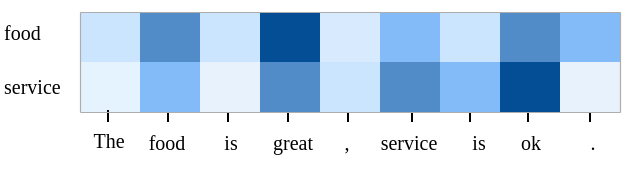 <mxfile version="23.1.4" type="github">
  <diagram name="第 1 页" id="QFo4rpMajQ0m4gN3oKNT">
    <mxGraphModel dx="478" dy="318" grid="1" gridSize="10" guides="1" tooltips="1" connect="1" arrows="1" fold="1" page="1" pageScale="1" pageWidth="827" pageHeight="1169" math="0" shadow="0">
      <root>
        <mxCell id="0" />
        <mxCell id="1" parent="0" />
        <mxCell id="Tfmw1DpFzd8yZ36O808D-23" value="service" style="text;html=1;align=left;verticalAlign=middle;resizable=0;points=[];autosize=1;strokeColor=none;fillColor=none;fontSize=10;fontFamily=Times New Roman;" vertex="1" parent="1">
          <mxGeometry x="187" y="275" width="50" height="30" as="geometry" />
        </mxCell>
        <mxCell id="Tfmw1DpFzd8yZ36O808D-25" value="food" style="text;html=1;align=left;verticalAlign=middle;resizable=0;points=[];autosize=1;strokeColor=none;fillColor=none;fontSize=10;fontFamily=Times New Roman;" vertex="1" parent="1">
          <mxGeometry x="187" y="247.5" width="40" height="30" as="geometry" />
        </mxCell>
        <mxCell id="Tfmw1DpFzd8yZ36O808D-36" value="" style="whiteSpace=wrap;html=1;strokeColor=none;fillColor=#e5f3ff;fontSize=10;fontFamily=Times New Roman;" vertex="1" parent="1">
          <mxGeometry x="227" y="278" width="30" height="25" as="geometry" />
        </mxCell>
        <mxCell id="Tfmw1DpFzd8yZ36O808D-37" value="" style="whiteSpace=wrap;html=1;fillColor=#82BBF8;strokeColor=none;fontSize=10;fontFamily=Times New Roman;" vertex="1" parent="1">
          <mxGeometry x="257" y="278" width="30" height="25" as="geometry" />
        </mxCell>
        <mxCell id="Tfmw1DpFzd8yZ36O808D-38" value="" style="whiteSpace=wrap;html=1;strokeColor=none;fillColor=#E7F2FD;fontSize=10;fontFamily=Times New Roman;" vertex="1" parent="1">
          <mxGeometry x="287" y="278" width="30" height="25" as="geometry" />
        </mxCell>
        <mxCell id="Tfmw1DpFzd8yZ36O808D-39" value="" style="whiteSpace=wrap;html=1;fillColor=#518CC9;strokeColor=none;fontSize=10;fontFamily=Times New Roman;" vertex="1" parent="1">
          <mxGeometry x="317" y="278" width="30" height="25" as="geometry" />
        </mxCell>
        <mxCell id="Tfmw1DpFzd8yZ36O808D-40" value="" style="whiteSpace=wrap;html=1;strokeColor=none;fillColor=#CCE5FF;fontSize=10;fontFamily=Times New Roman;" vertex="1" parent="1">
          <mxGeometry x="347" y="278" width="30" height="25" as="geometry" />
        </mxCell>
        <mxCell id="Tfmw1DpFzd8yZ36O808D-41" value="" style="whiteSpace=wrap;html=1;fillColor=#518CC9;strokeColor=none;fontSize=10;fontFamily=Times New Roman;" vertex="1" parent="1">
          <mxGeometry x="377" y="278" width="30" height="25" as="geometry" />
        </mxCell>
        <mxCell id="Tfmw1DpFzd8yZ36O808D-42" value="" style="whiteSpace=wrap;html=1;strokeColor=none;fillColor=#82BBF8;fontSize=10;fontFamily=Times New Roman;" vertex="1" parent="1">
          <mxGeometry x="407" y="278" width="30" height="25" as="geometry" />
        </mxCell>
        <mxCell id="Tfmw1DpFzd8yZ36O808D-43" value="" style="whiteSpace=wrap;html=1;fillColor=#044E96;strokeColor=none;fontSize=10;fontFamily=Times New Roman;" vertex="1" parent="1">
          <mxGeometry x="437" y="278" width="30" height="25" as="geometry" />
        </mxCell>
        <mxCell id="Tfmw1DpFzd8yZ36O808D-44" value="" style="whiteSpace=wrap;html=1;strokeColor=none;fillColor=#E7F2FD;fontSize=10;fontFamily=Times New Roman;" vertex="1" parent="1">
          <mxGeometry x="467" y="278" width="30" height="25" as="geometry" />
        </mxCell>
        <mxCell id="Tfmw1DpFzd8yZ36O808D-46" value="&lt;font style=&quot;font-size: 10px;&quot;&gt;food&lt;/font&gt;" style="text;html=1;align=center;verticalAlign=middle;resizable=0;points=[];autosize=1;strokeColor=none;fillColor=none;fontSize=10;fontFamily=Times New Roman;" vertex="1" parent="1">
          <mxGeometry x="250" y="303" width="40" height="30" as="geometry" />
        </mxCell>
        <mxCell id="Tfmw1DpFzd8yZ36O808D-47" value="&lt;font style=&quot;font-size: 10px;&quot;&gt;is&lt;/font&gt;" style="text;html=1;align=center;verticalAlign=middle;resizable=0;points=[];autosize=1;strokeColor=none;fillColor=none;fontSize=10;fontFamily=Times New Roman;" vertex="1" parent="1">
          <mxGeometry x="287" y="303" width="30" height="30" as="geometry" />
        </mxCell>
        <mxCell id="Tfmw1DpFzd8yZ36O808D-48" value="&lt;font style=&quot;font-size: 10px;&quot;&gt;great&lt;/font&gt;" style="text;html=1;align=center;verticalAlign=middle;resizable=0;points=[];autosize=1;strokeColor=none;fillColor=none;fontSize=10;fontFamily=Times New Roman;" vertex="1" parent="1">
          <mxGeometry x="313" y="303" width="40" height="30" as="geometry" />
        </mxCell>
        <mxCell id="Tfmw1DpFzd8yZ36O808D-49" value="&lt;font style=&quot;font-size: 10px;&quot;&gt;,&lt;/font&gt;" style="text;html=1;align=center;verticalAlign=middle;resizable=0;points=[];autosize=1;strokeColor=none;fillColor=none;fontSize=10;fontFamily=Times New Roman;" vertex="1" parent="1">
          <mxGeometry x="345" y="303" width="30" height="30" as="geometry" />
        </mxCell>
        <mxCell id="Tfmw1DpFzd8yZ36O808D-50" value="&lt;font style=&quot;font-size: 10px;&quot;&gt;service&lt;/font&gt;" style="text;html=1;align=center;verticalAlign=middle;resizable=0;points=[];autosize=1;strokeColor=none;fillColor=none;fontSize=10;fontFamily=Times New Roman;" vertex="1" parent="1">
          <mxGeometry x="366" y="303" width="50" height="30" as="geometry" />
        </mxCell>
        <mxCell id="Tfmw1DpFzd8yZ36O808D-51" value="&lt;span style=&quot;font-size: 10px;&quot;&gt;is&lt;/span&gt;" style="text;html=1;align=center;verticalAlign=middle;resizable=0;points=[];autosize=1;strokeColor=none;fillColor=none;fontSize=10;fontFamily=Times New Roman;" vertex="1" parent="1">
          <mxGeometry x="411" y="303" width="30" height="30" as="geometry" />
        </mxCell>
        <mxCell id="Tfmw1DpFzd8yZ36O808D-52" value="&lt;span style=&quot;font-size: 10px;&quot;&gt;ok&lt;/span&gt;" style="text;html=1;align=center;verticalAlign=middle;resizable=0;points=[];autosize=1;strokeColor=none;fillColor=none;fontSize=10;fontFamily=Times New Roman;" vertex="1" parent="1">
          <mxGeometry x="437" y="303" width="30" height="30" as="geometry" />
        </mxCell>
        <mxCell id="Tfmw1DpFzd8yZ36O808D-53" value="&lt;span style=&quot;font-size: 10px;&quot;&gt;.&lt;/span&gt;" style="text;html=1;align=center;verticalAlign=middle;resizable=0;points=[];autosize=1;strokeColor=none;fillColor=none;fontSize=10;fontFamily=Times New Roman;fontStyle=0" vertex="1" parent="1">
          <mxGeometry x="468" y="303" width="30" height="30" as="geometry" />
        </mxCell>
        <mxCell id="Tfmw1DpFzd8yZ36O808D-55" value="" style="endArrow=none;html=1;rounded=0;fontFamily=Times New Roman;fontSize=11;strokeColor=none;" edge="1" parent="1" source="Tfmw1DpFzd8yZ36O808D-77">
          <mxGeometry width="50" height="50" relative="1" as="geometry">
            <mxPoint x="241" y="308" as="sourcePoint" />
            <mxPoint x="241" y="303" as="targetPoint" />
          </mxGeometry>
        </mxCell>
        <mxCell id="Tfmw1DpFzd8yZ36O808D-56" value="" style="endArrow=none;html=1;rounded=0;fontFamily=Times New Roman;fontSize=11;" edge="1" parent="1">
          <mxGeometry width="50" height="50" relative="1" as="geometry">
            <mxPoint x="271" y="308" as="sourcePoint" />
            <mxPoint x="271" y="303" as="targetPoint" />
          </mxGeometry>
        </mxCell>
        <mxCell id="Tfmw1DpFzd8yZ36O808D-57" value="" style="endArrow=none;html=1;rounded=0;fontFamily=Times New Roman;fontSize=11;" edge="1" parent="1">
          <mxGeometry width="50" height="50" relative="1" as="geometry">
            <mxPoint x="301" y="308" as="sourcePoint" />
            <mxPoint x="301" y="303" as="targetPoint" />
          </mxGeometry>
        </mxCell>
        <mxCell id="Tfmw1DpFzd8yZ36O808D-58" value="" style="endArrow=none;html=1;rounded=0;fontFamily=Times New Roman;fontSize=11;" edge="1" parent="1">
          <mxGeometry width="50" height="50" relative="1" as="geometry">
            <mxPoint x="331" y="308" as="sourcePoint" />
            <mxPoint x="331" y="303" as="targetPoint" />
          </mxGeometry>
        </mxCell>
        <mxCell id="Tfmw1DpFzd8yZ36O808D-59" value="" style="endArrow=none;html=1;rounded=0;fontFamily=Times New Roman;fontSize=11;" edge="1" parent="1">
          <mxGeometry width="50" height="50" relative="1" as="geometry">
            <mxPoint x="361" y="308" as="sourcePoint" />
            <mxPoint x="361" y="303" as="targetPoint" />
          </mxGeometry>
        </mxCell>
        <mxCell id="Tfmw1DpFzd8yZ36O808D-60" value="" style="endArrow=none;html=1;rounded=0;fontFamily=Times New Roman;fontSize=11;" edge="1" parent="1">
          <mxGeometry width="50" height="50" relative="1" as="geometry">
            <mxPoint x="393" y="308" as="sourcePoint" />
            <mxPoint x="393" y="303" as="targetPoint" />
          </mxGeometry>
        </mxCell>
        <mxCell id="Tfmw1DpFzd8yZ36O808D-61" value="" style="endArrow=none;html=1;rounded=0;fontFamily=Times New Roman;fontSize=11;" edge="1" parent="1">
          <mxGeometry width="50" height="50" relative="1" as="geometry">
            <mxPoint x="422" y="308" as="sourcePoint" />
            <mxPoint x="422" y="303" as="targetPoint" />
          </mxGeometry>
        </mxCell>
        <mxCell id="Tfmw1DpFzd8yZ36O808D-62" value="" style="endArrow=none;html=1;rounded=0;fontFamily=Times New Roman;fontSize=11;" edge="1" parent="1">
          <mxGeometry width="50" height="50" relative="1" as="geometry">
            <mxPoint x="451" y="308" as="sourcePoint" />
            <mxPoint x="451" y="303" as="targetPoint" />
          </mxGeometry>
        </mxCell>
        <mxCell id="Tfmw1DpFzd8yZ36O808D-63" value="" style="endArrow=none;html=1;rounded=0;fontFamily=Times New Roman;fontSize=11;" edge="1" parent="1">
          <mxGeometry width="50" height="50" relative="1" as="geometry">
            <mxPoint x="482" y="308" as="sourcePoint" />
            <mxPoint x="482" y="303" as="targetPoint" />
          </mxGeometry>
        </mxCell>
        <mxCell id="Tfmw1DpFzd8yZ36O808D-65" value="" style="whiteSpace=wrap;html=1;strokeColor=none;fillColor=#CCE5FF;fontSize=10;fontFamily=Times New Roman;rounded=0;" vertex="1" parent="1">
          <mxGeometry x="227" y="253" width="30" height="25" as="geometry" />
        </mxCell>
        <mxCell id="Tfmw1DpFzd8yZ36O808D-66" value="" style="whiteSpace=wrap;html=1;fillColor=#518CC9;strokeColor=none;fontSize=10;fontFamily=Times New Roman;rounded=0;" vertex="1" parent="1">
          <mxGeometry x="257" y="253" width="30" height="25" as="geometry" />
        </mxCell>
        <mxCell id="Tfmw1DpFzd8yZ36O808D-67" value="" style="whiteSpace=wrap;html=1;strokeColor=none;fillColor=#cce5ff;fontSize=10;fontFamily=Times New Roman;rounded=0;" vertex="1" parent="1">
          <mxGeometry x="287" y="253" width="30" height="25" as="geometry" />
        </mxCell>
        <mxCell id="Tfmw1DpFzd8yZ36O808D-68" value="" style="whiteSpace=wrap;html=1;fillColor=#044E96;strokeColor=none;fontSize=10;fontFamily=Times New Roman;rounded=0;" vertex="1" parent="1">
          <mxGeometry x="317" y="253" width="30" height="25" as="geometry" />
        </mxCell>
        <mxCell id="Tfmw1DpFzd8yZ36O808D-69" value="" style="whiteSpace=wrap;html=1;strokeColor=none;fillColor=#d7eafe;fontSize=10;fontFamily=Times New Roman;rounded=0;" vertex="1" parent="1">
          <mxGeometry x="347" y="253" width="30" height="25" as="geometry" />
        </mxCell>
        <mxCell id="Tfmw1DpFzd8yZ36O808D-70" value="" style="whiteSpace=wrap;html=1;fillColor=#82BBF8;strokeColor=none;fontSize=10;fontFamily=Times New Roman;rounded=0;" vertex="1" parent="1">
          <mxGeometry x="377" y="253" width="30" height="25" as="geometry" />
        </mxCell>
        <mxCell id="Tfmw1DpFzd8yZ36O808D-71" value="" style="whiteSpace=wrap;html=1;strokeColor=none;fillColor=#CCE5FF;fontSize=10;fontFamily=Times New Roman;rounded=0;" vertex="1" parent="1">
          <mxGeometry x="407" y="253" width="30" height="25" as="geometry" />
        </mxCell>
        <mxCell id="Tfmw1DpFzd8yZ36O808D-72" value="" style="whiteSpace=wrap;html=1;fillColor=#518CC9;strokeColor=none;fontSize=10;fontFamily=Times New Roman;rounded=0;" vertex="1" parent="1">
          <mxGeometry x="437" y="253" width="30" height="25" as="geometry" />
        </mxCell>
        <mxCell id="Tfmw1DpFzd8yZ36O808D-73" value="" style="whiteSpace=wrap;html=1;strokeColor=none;fillColor=#82BBF8;fontSize=10;fontFamily=Times New Roman;rounded=0;" vertex="1" parent="1">
          <mxGeometry x="467" y="253" width="30" height="25" as="geometry" />
        </mxCell>
        <mxCell id="Tfmw1DpFzd8yZ36O808D-76" value="" style="endArrow=none;html=1;rounded=0;fontFamily=Times New Roman;fontSize=11;" edge="1" parent="1" target="Tfmw1DpFzd8yZ36O808D-77">
          <mxGeometry width="50" height="50" relative="1" as="geometry">
            <mxPoint x="241" y="308" as="sourcePoint" />
            <mxPoint x="241" y="303" as="targetPoint" />
          </mxGeometry>
        </mxCell>
        <mxCell id="Tfmw1DpFzd8yZ36O808D-77" value="&lt;font style=&quot;font-size: 10px;&quot;&gt;The&lt;/font&gt;" style="text;html=1;align=center;verticalAlign=middle;resizable=0;points=[];autosize=1;strokeColor=none;fillColor=none;fontSize=10;fontFamily=Times New Roman;" vertex="1" parent="1">
          <mxGeometry x="221" y="302" width="40" height="30" as="geometry" />
        </mxCell>
        <mxCell id="Tfmw1DpFzd8yZ36O808D-98" value="" style="endArrow=none;html=1;rounded=0;exitX=0;exitY=0;exitDx=0;exitDy=0;entryX=1;entryY=0;entryDx=0;entryDy=0;strokeColor=#adadad;strokeWidth=0.6;" edge="1" parent="1" source="Tfmw1DpFzd8yZ36O808D-65" target="Tfmw1DpFzd8yZ36O808D-73">
          <mxGeometry width="50" height="50" relative="1" as="geometry">
            <mxPoint x="250" y="243" as="sourcePoint" />
            <mxPoint x="300" y="193" as="targetPoint" />
          </mxGeometry>
        </mxCell>
        <mxCell id="Tfmw1DpFzd8yZ36O808D-99" value="" style="endArrow=none;html=1;rounded=0;exitX=1;exitY=1;exitDx=0;exitDy=0;entryX=1;entryY=0;entryDx=0;entryDy=0;strokeColor=#adadad;strokeWidth=0.6;" edge="1" parent="1" source="Tfmw1DpFzd8yZ36O808D-44" target="Tfmw1DpFzd8yZ36O808D-73">
          <mxGeometry width="50" height="50" relative="1" as="geometry">
            <mxPoint x="237" y="263" as="sourcePoint" />
            <mxPoint x="507" y="263" as="targetPoint" />
          </mxGeometry>
        </mxCell>
        <mxCell id="Tfmw1DpFzd8yZ36O808D-100" value="" style="endArrow=none;html=1;rounded=0;strokeColor=#adadad;strokeWidth=0.6;exitX=1;exitY=1;exitDx=0;exitDy=0;entryX=0;entryY=1;entryDx=0;entryDy=0;" edge="1" parent="1" source="Tfmw1DpFzd8yZ36O808D-44" target="Tfmw1DpFzd8yZ36O808D-36">
          <mxGeometry width="50" height="50" relative="1" as="geometry">
            <mxPoint x="250" y="360" as="sourcePoint" />
            <mxPoint x="180" y="360" as="targetPoint" />
          </mxGeometry>
        </mxCell>
        <mxCell id="Tfmw1DpFzd8yZ36O808D-101" value="" style="endArrow=none;html=1;rounded=0;exitX=0;exitY=0;exitDx=0;exitDy=0;entryX=0;entryY=1;entryDx=0;entryDy=0;strokeColor=#adadad;strokeWidth=0.6;" edge="1" parent="1" source="Tfmw1DpFzd8yZ36O808D-65" target="Tfmw1DpFzd8yZ36O808D-36">
          <mxGeometry width="50" height="50" relative="1" as="geometry">
            <mxPoint x="237" y="288" as="sourcePoint" />
            <mxPoint x="507" y="288" as="targetPoint" />
          </mxGeometry>
        </mxCell>
      </root>
    </mxGraphModel>
  </diagram>
</mxfile>
